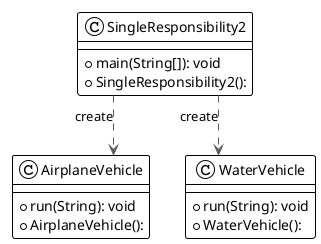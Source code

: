 @startuml

!theme plain
top to bottom direction
skinparam linetype ortho

class AirplaneVehicle {
  + run(String): void
  + AirplaneVehicle(): 
}
class SingleResponsibility2 {
  + main(String[]): void
  + SingleResponsibility2(): 
}
class WaterVehicle {
  + run(String): void
  + WaterVehicle(): 
}

SingleResponsibility2  -[#595959,dashed]->  AirplaneVehicle       : "«create»"
SingleResponsibility2  -[#595959,dashed]->  WaterVehicle          : "«create»"
@enduml
